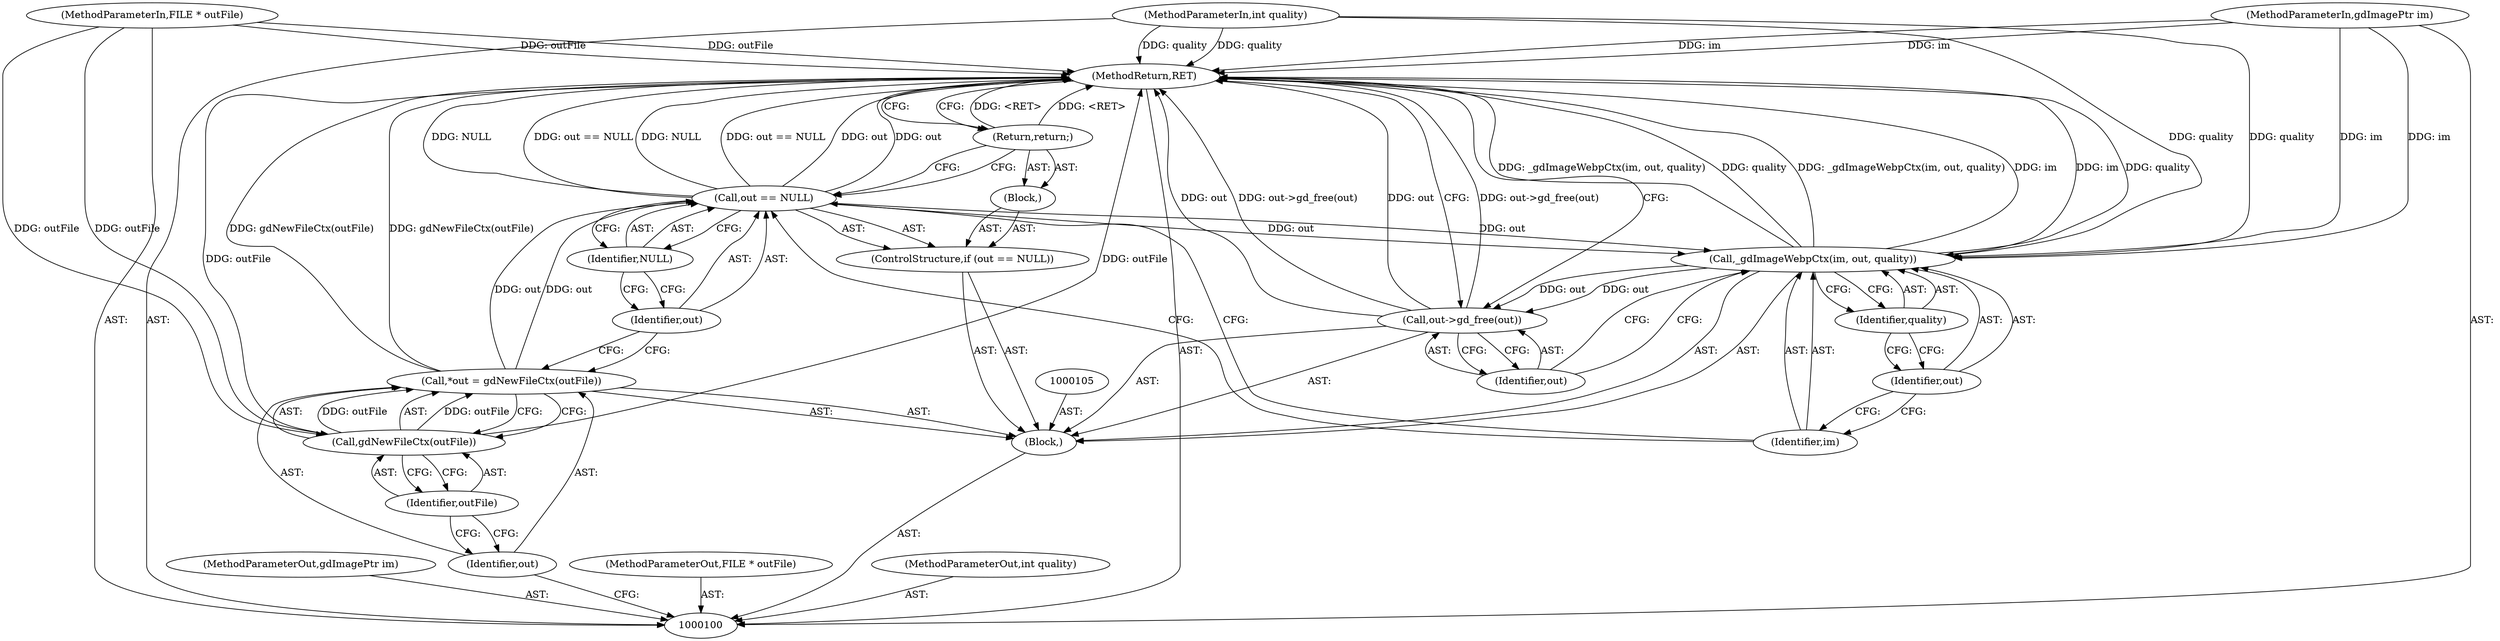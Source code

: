 digraph "0_libgd_a49feeae76d41959d85ee733925a4cf40bac61b2_1" {
"1000122" [label="(MethodReturn,RET)"];
"1000101" [label="(MethodParameterIn,gdImagePtr im)"];
"1000154" [label="(MethodParameterOut,gdImagePtr im)"];
"1000102" [label="(MethodParameterIn,FILE * outFile)"];
"1000155" [label="(MethodParameterOut,FILE * outFile)"];
"1000103" [label="(MethodParameterIn,int quality)"];
"1000156" [label="(MethodParameterOut,int quality)"];
"1000104" [label="(Block,)"];
"1000107" [label="(Identifier,out)"];
"1000108" [label="(Call,gdNewFileCtx(outFile))"];
"1000109" [label="(Identifier,outFile)"];
"1000106" [label="(Call,*out = gdNewFileCtx(outFile))"];
"1000113" [label="(Identifier,NULL)"];
"1000114" [label="(Block,)"];
"1000110" [label="(ControlStructure,if (out == NULL))"];
"1000111" [label="(Call,out == NULL)"];
"1000112" [label="(Identifier,out)"];
"1000115" [label="(Return,return;)"];
"1000116" [label="(Call,_gdImageWebpCtx(im, out, quality))"];
"1000117" [label="(Identifier,im)"];
"1000118" [label="(Identifier,out)"];
"1000119" [label="(Identifier,quality)"];
"1000121" [label="(Identifier,out)"];
"1000120" [label="(Call,out->gd_free(out))"];
"1000122" -> "1000100"  [label="AST: "];
"1000122" -> "1000115"  [label="CFG: "];
"1000122" -> "1000120"  [label="CFG: "];
"1000116" -> "1000122"  [label="DDG: im"];
"1000116" -> "1000122"  [label="DDG: quality"];
"1000116" -> "1000122"  [label="DDG: _gdImageWebpCtx(im, out, quality)"];
"1000106" -> "1000122"  [label="DDG: gdNewFileCtx(outFile)"];
"1000103" -> "1000122"  [label="DDG: quality"];
"1000120" -> "1000122"  [label="DDG: out"];
"1000120" -> "1000122"  [label="DDG: out->gd_free(out)"];
"1000102" -> "1000122"  [label="DDG: outFile"];
"1000111" -> "1000122"  [label="DDG: out"];
"1000111" -> "1000122"  [label="DDG: NULL"];
"1000111" -> "1000122"  [label="DDG: out == NULL"];
"1000101" -> "1000122"  [label="DDG: im"];
"1000108" -> "1000122"  [label="DDG: outFile"];
"1000115" -> "1000122"  [label="DDG: <RET>"];
"1000101" -> "1000100"  [label="AST: "];
"1000101" -> "1000122"  [label="DDG: im"];
"1000101" -> "1000116"  [label="DDG: im"];
"1000154" -> "1000100"  [label="AST: "];
"1000102" -> "1000100"  [label="AST: "];
"1000102" -> "1000122"  [label="DDG: outFile"];
"1000102" -> "1000108"  [label="DDG: outFile"];
"1000155" -> "1000100"  [label="AST: "];
"1000103" -> "1000100"  [label="AST: "];
"1000103" -> "1000122"  [label="DDG: quality"];
"1000103" -> "1000116"  [label="DDG: quality"];
"1000156" -> "1000100"  [label="AST: "];
"1000104" -> "1000100"  [label="AST: "];
"1000105" -> "1000104"  [label="AST: "];
"1000106" -> "1000104"  [label="AST: "];
"1000110" -> "1000104"  [label="AST: "];
"1000116" -> "1000104"  [label="AST: "];
"1000120" -> "1000104"  [label="AST: "];
"1000107" -> "1000106"  [label="AST: "];
"1000107" -> "1000100"  [label="CFG: "];
"1000109" -> "1000107"  [label="CFG: "];
"1000108" -> "1000106"  [label="AST: "];
"1000108" -> "1000109"  [label="CFG: "];
"1000109" -> "1000108"  [label="AST: "];
"1000106" -> "1000108"  [label="CFG: "];
"1000108" -> "1000122"  [label="DDG: outFile"];
"1000108" -> "1000106"  [label="DDG: outFile"];
"1000102" -> "1000108"  [label="DDG: outFile"];
"1000109" -> "1000108"  [label="AST: "];
"1000109" -> "1000107"  [label="CFG: "];
"1000108" -> "1000109"  [label="CFG: "];
"1000106" -> "1000104"  [label="AST: "];
"1000106" -> "1000108"  [label="CFG: "];
"1000107" -> "1000106"  [label="AST: "];
"1000108" -> "1000106"  [label="AST: "];
"1000112" -> "1000106"  [label="CFG: "];
"1000106" -> "1000122"  [label="DDG: gdNewFileCtx(outFile)"];
"1000108" -> "1000106"  [label="DDG: outFile"];
"1000106" -> "1000111"  [label="DDG: out"];
"1000113" -> "1000111"  [label="AST: "];
"1000113" -> "1000112"  [label="CFG: "];
"1000111" -> "1000113"  [label="CFG: "];
"1000114" -> "1000110"  [label="AST: "];
"1000115" -> "1000114"  [label="AST: "];
"1000110" -> "1000104"  [label="AST: "];
"1000111" -> "1000110"  [label="AST: "];
"1000114" -> "1000110"  [label="AST: "];
"1000111" -> "1000110"  [label="AST: "];
"1000111" -> "1000113"  [label="CFG: "];
"1000112" -> "1000111"  [label="AST: "];
"1000113" -> "1000111"  [label="AST: "];
"1000115" -> "1000111"  [label="CFG: "];
"1000117" -> "1000111"  [label="CFG: "];
"1000111" -> "1000122"  [label="DDG: out"];
"1000111" -> "1000122"  [label="DDG: NULL"];
"1000111" -> "1000122"  [label="DDG: out == NULL"];
"1000106" -> "1000111"  [label="DDG: out"];
"1000111" -> "1000116"  [label="DDG: out"];
"1000112" -> "1000111"  [label="AST: "];
"1000112" -> "1000106"  [label="CFG: "];
"1000113" -> "1000112"  [label="CFG: "];
"1000115" -> "1000114"  [label="AST: "];
"1000115" -> "1000111"  [label="CFG: "];
"1000122" -> "1000115"  [label="CFG: "];
"1000115" -> "1000122"  [label="DDG: <RET>"];
"1000116" -> "1000104"  [label="AST: "];
"1000116" -> "1000119"  [label="CFG: "];
"1000117" -> "1000116"  [label="AST: "];
"1000118" -> "1000116"  [label="AST: "];
"1000119" -> "1000116"  [label="AST: "];
"1000121" -> "1000116"  [label="CFG: "];
"1000116" -> "1000122"  [label="DDG: im"];
"1000116" -> "1000122"  [label="DDG: quality"];
"1000116" -> "1000122"  [label="DDG: _gdImageWebpCtx(im, out, quality)"];
"1000101" -> "1000116"  [label="DDG: im"];
"1000111" -> "1000116"  [label="DDG: out"];
"1000103" -> "1000116"  [label="DDG: quality"];
"1000116" -> "1000120"  [label="DDG: out"];
"1000117" -> "1000116"  [label="AST: "];
"1000117" -> "1000111"  [label="CFG: "];
"1000118" -> "1000117"  [label="CFG: "];
"1000118" -> "1000116"  [label="AST: "];
"1000118" -> "1000117"  [label="CFG: "];
"1000119" -> "1000118"  [label="CFG: "];
"1000119" -> "1000116"  [label="AST: "];
"1000119" -> "1000118"  [label="CFG: "];
"1000116" -> "1000119"  [label="CFG: "];
"1000121" -> "1000120"  [label="AST: "];
"1000121" -> "1000116"  [label="CFG: "];
"1000120" -> "1000121"  [label="CFG: "];
"1000120" -> "1000104"  [label="AST: "];
"1000120" -> "1000121"  [label="CFG: "];
"1000121" -> "1000120"  [label="AST: "];
"1000122" -> "1000120"  [label="CFG: "];
"1000120" -> "1000122"  [label="DDG: out"];
"1000120" -> "1000122"  [label="DDG: out->gd_free(out)"];
"1000116" -> "1000120"  [label="DDG: out"];
}
